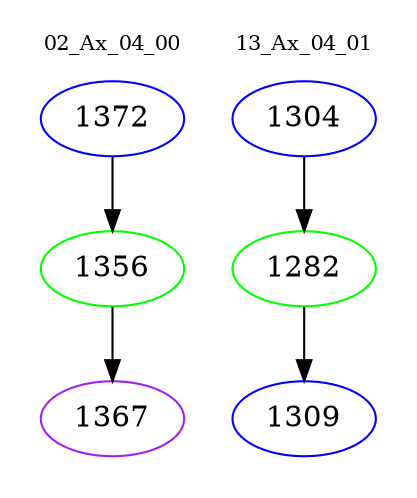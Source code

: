 digraph{
subgraph cluster_0 {
color = white
label = "02_Ax_04_00";
fontsize=10;
T0_1372 [label="1372", color="blue"]
T0_1372 -> T0_1356 [color="black"]
T0_1356 [label="1356", color="green"]
T0_1356 -> T0_1367 [color="black"]
T0_1367 [label="1367", color="purple"]
}
subgraph cluster_1 {
color = white
label = "13_Ax_04_01";
fontsize=10;
T1_1304 [label="1304", color="blue"]
T1_1304 -> T1_1282 [color="black"]
T1_1282 [label="1282", color="green"]
T1_1282 -> T1_1309 [color="black"]
T1_1309 [label="1309", color="blue"]
}
}
